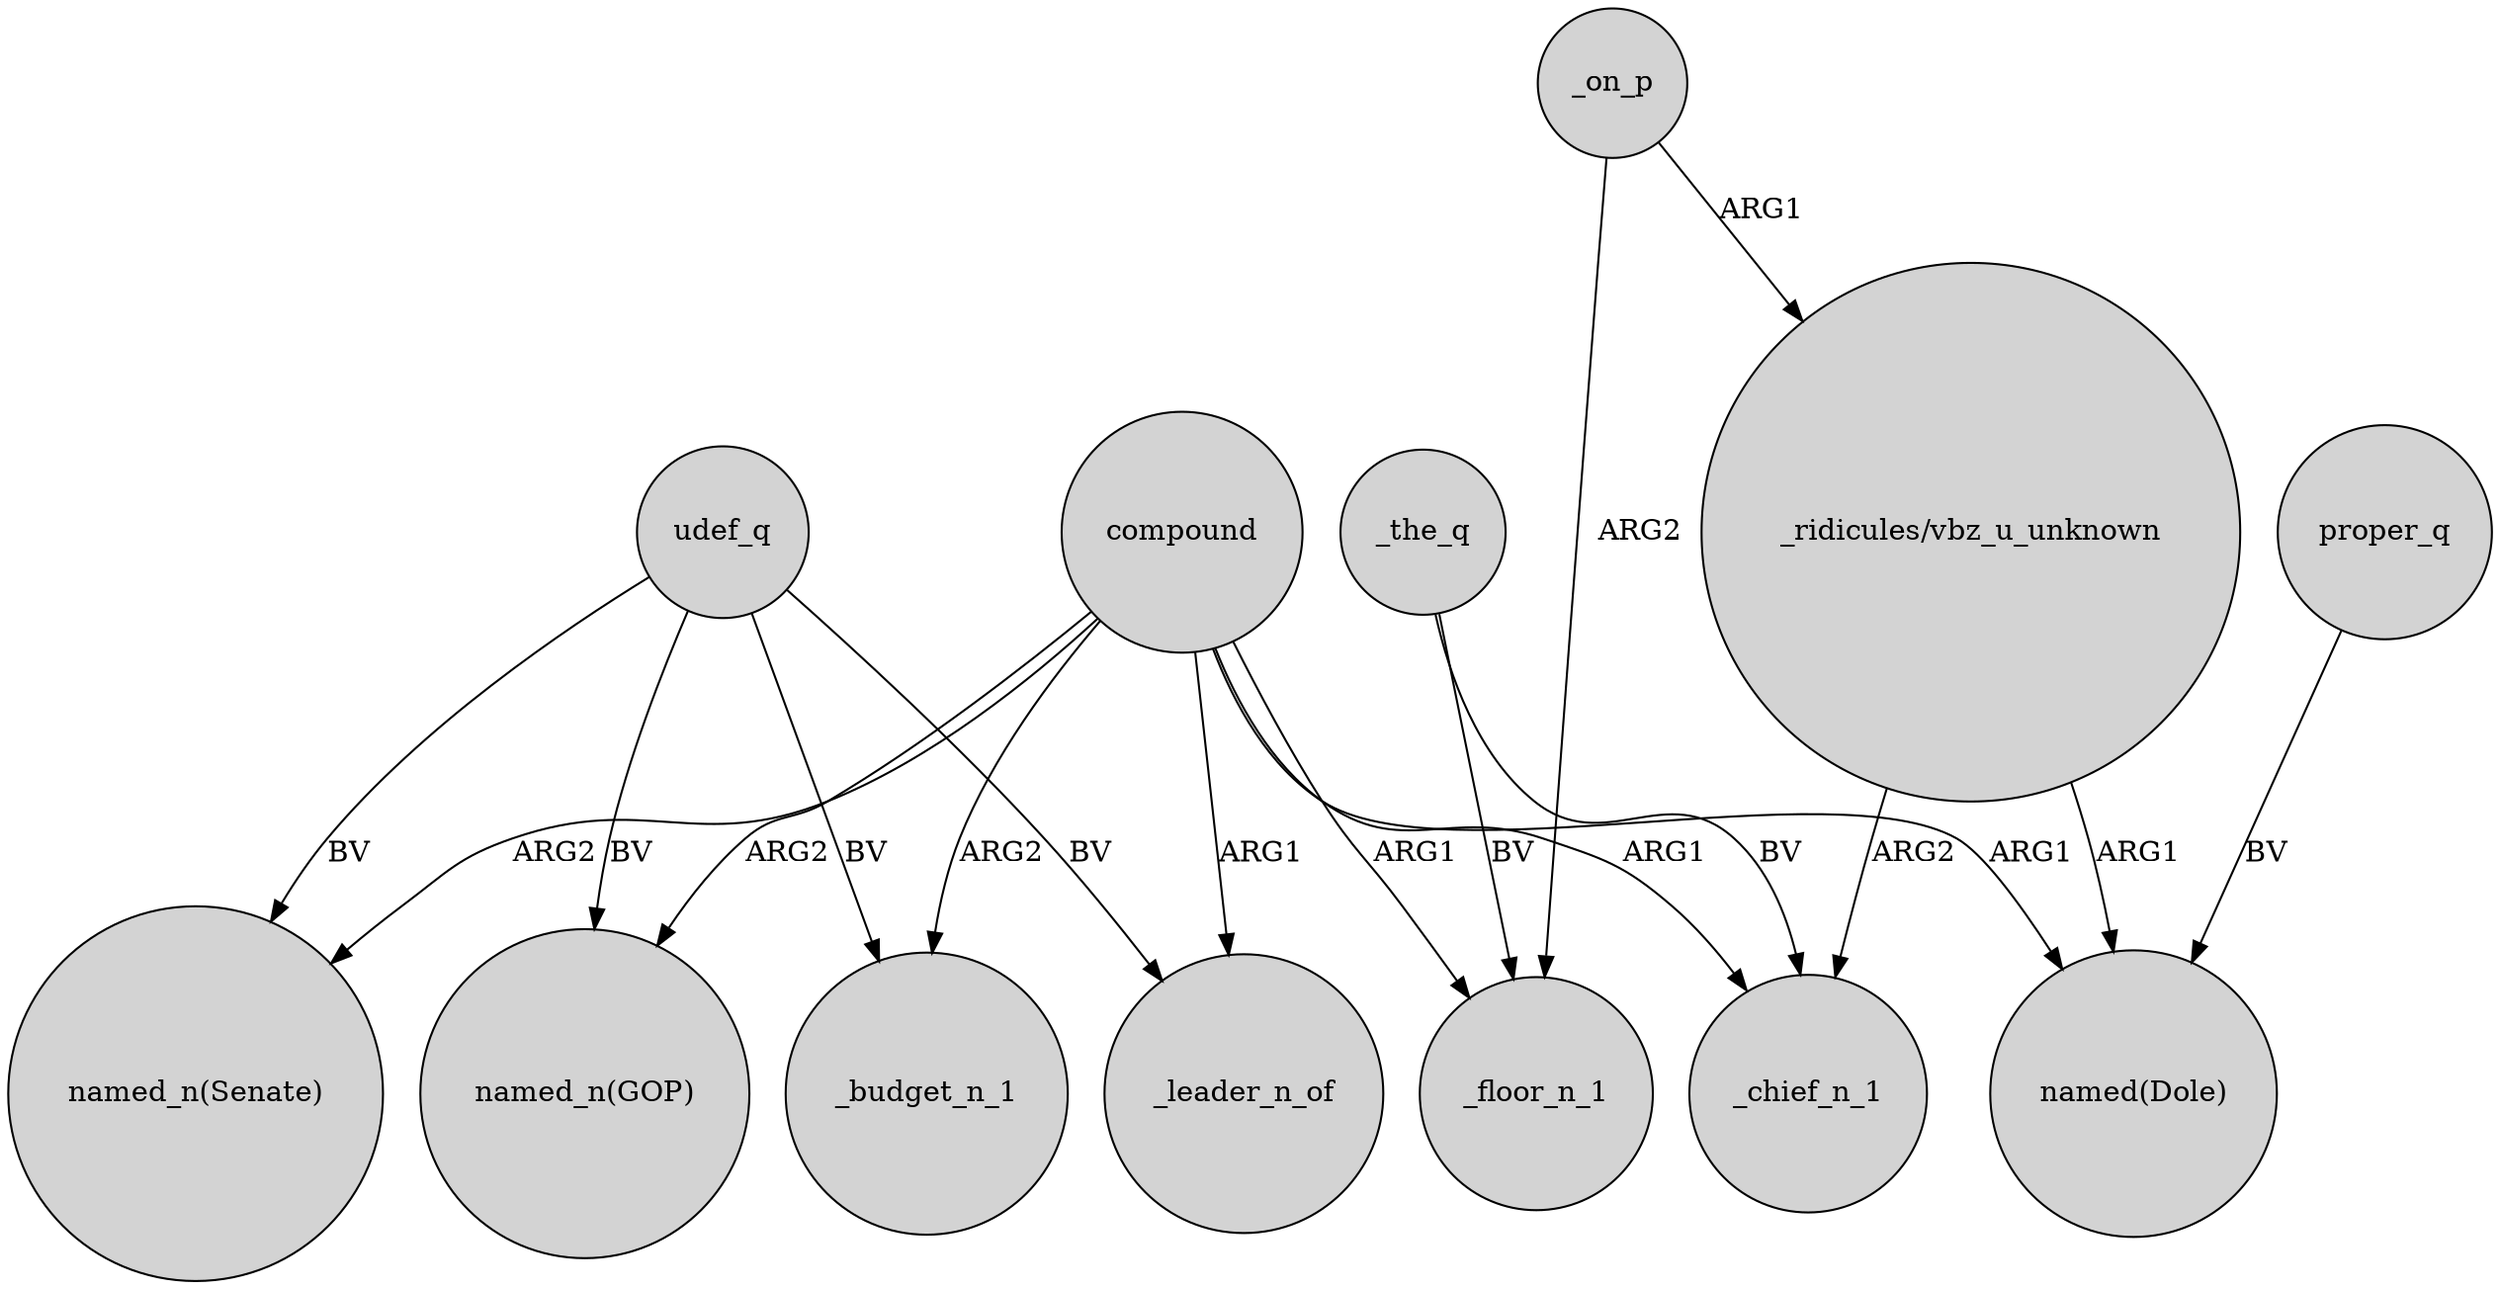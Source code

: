 digraph {
	node [shape=circle style=filled]
	_the_q -> _chief_n_1 [label=BV]
	compound -> _leader_n_of [label=ARG1]
	_the_q -> _floor_n_1 [label=BV]
	compound -> "named(Dole)" [label=ARG1]
	_on_p -> _floor_n_1 [label=ARG2]
	compound -> "named_n(Senate)" [label=ARG2]
	proper_q -> "named(Dole)" [label=BV]
	compound -> "named_n(GOP)" [label=ARG2]
	compound -> _chief_n_1 [label=ARG1]
	"_ridicules/vbz_u_unknown" -> _chief_n_1 [label=ARG2]
	compound -> _budget_n_1 [label=ARG2]
	udef_q -> _budget_n_1 [label=BV]
	_on_p -> "_ridicules/vbz_u_unknown" [label=ARG1]
	udef_q -> _leader_n_of [label=BV]
	udef_q -> "named_n(GOP)" [label=BV]
	compound -> _floor_n_1 [label=ARG1]
	udef_q -> "named_n(Senate)" [label=BV]
	"_ridicules/vbz_u_unknown" -> "named(Dole)" [label=ARG1]
}
